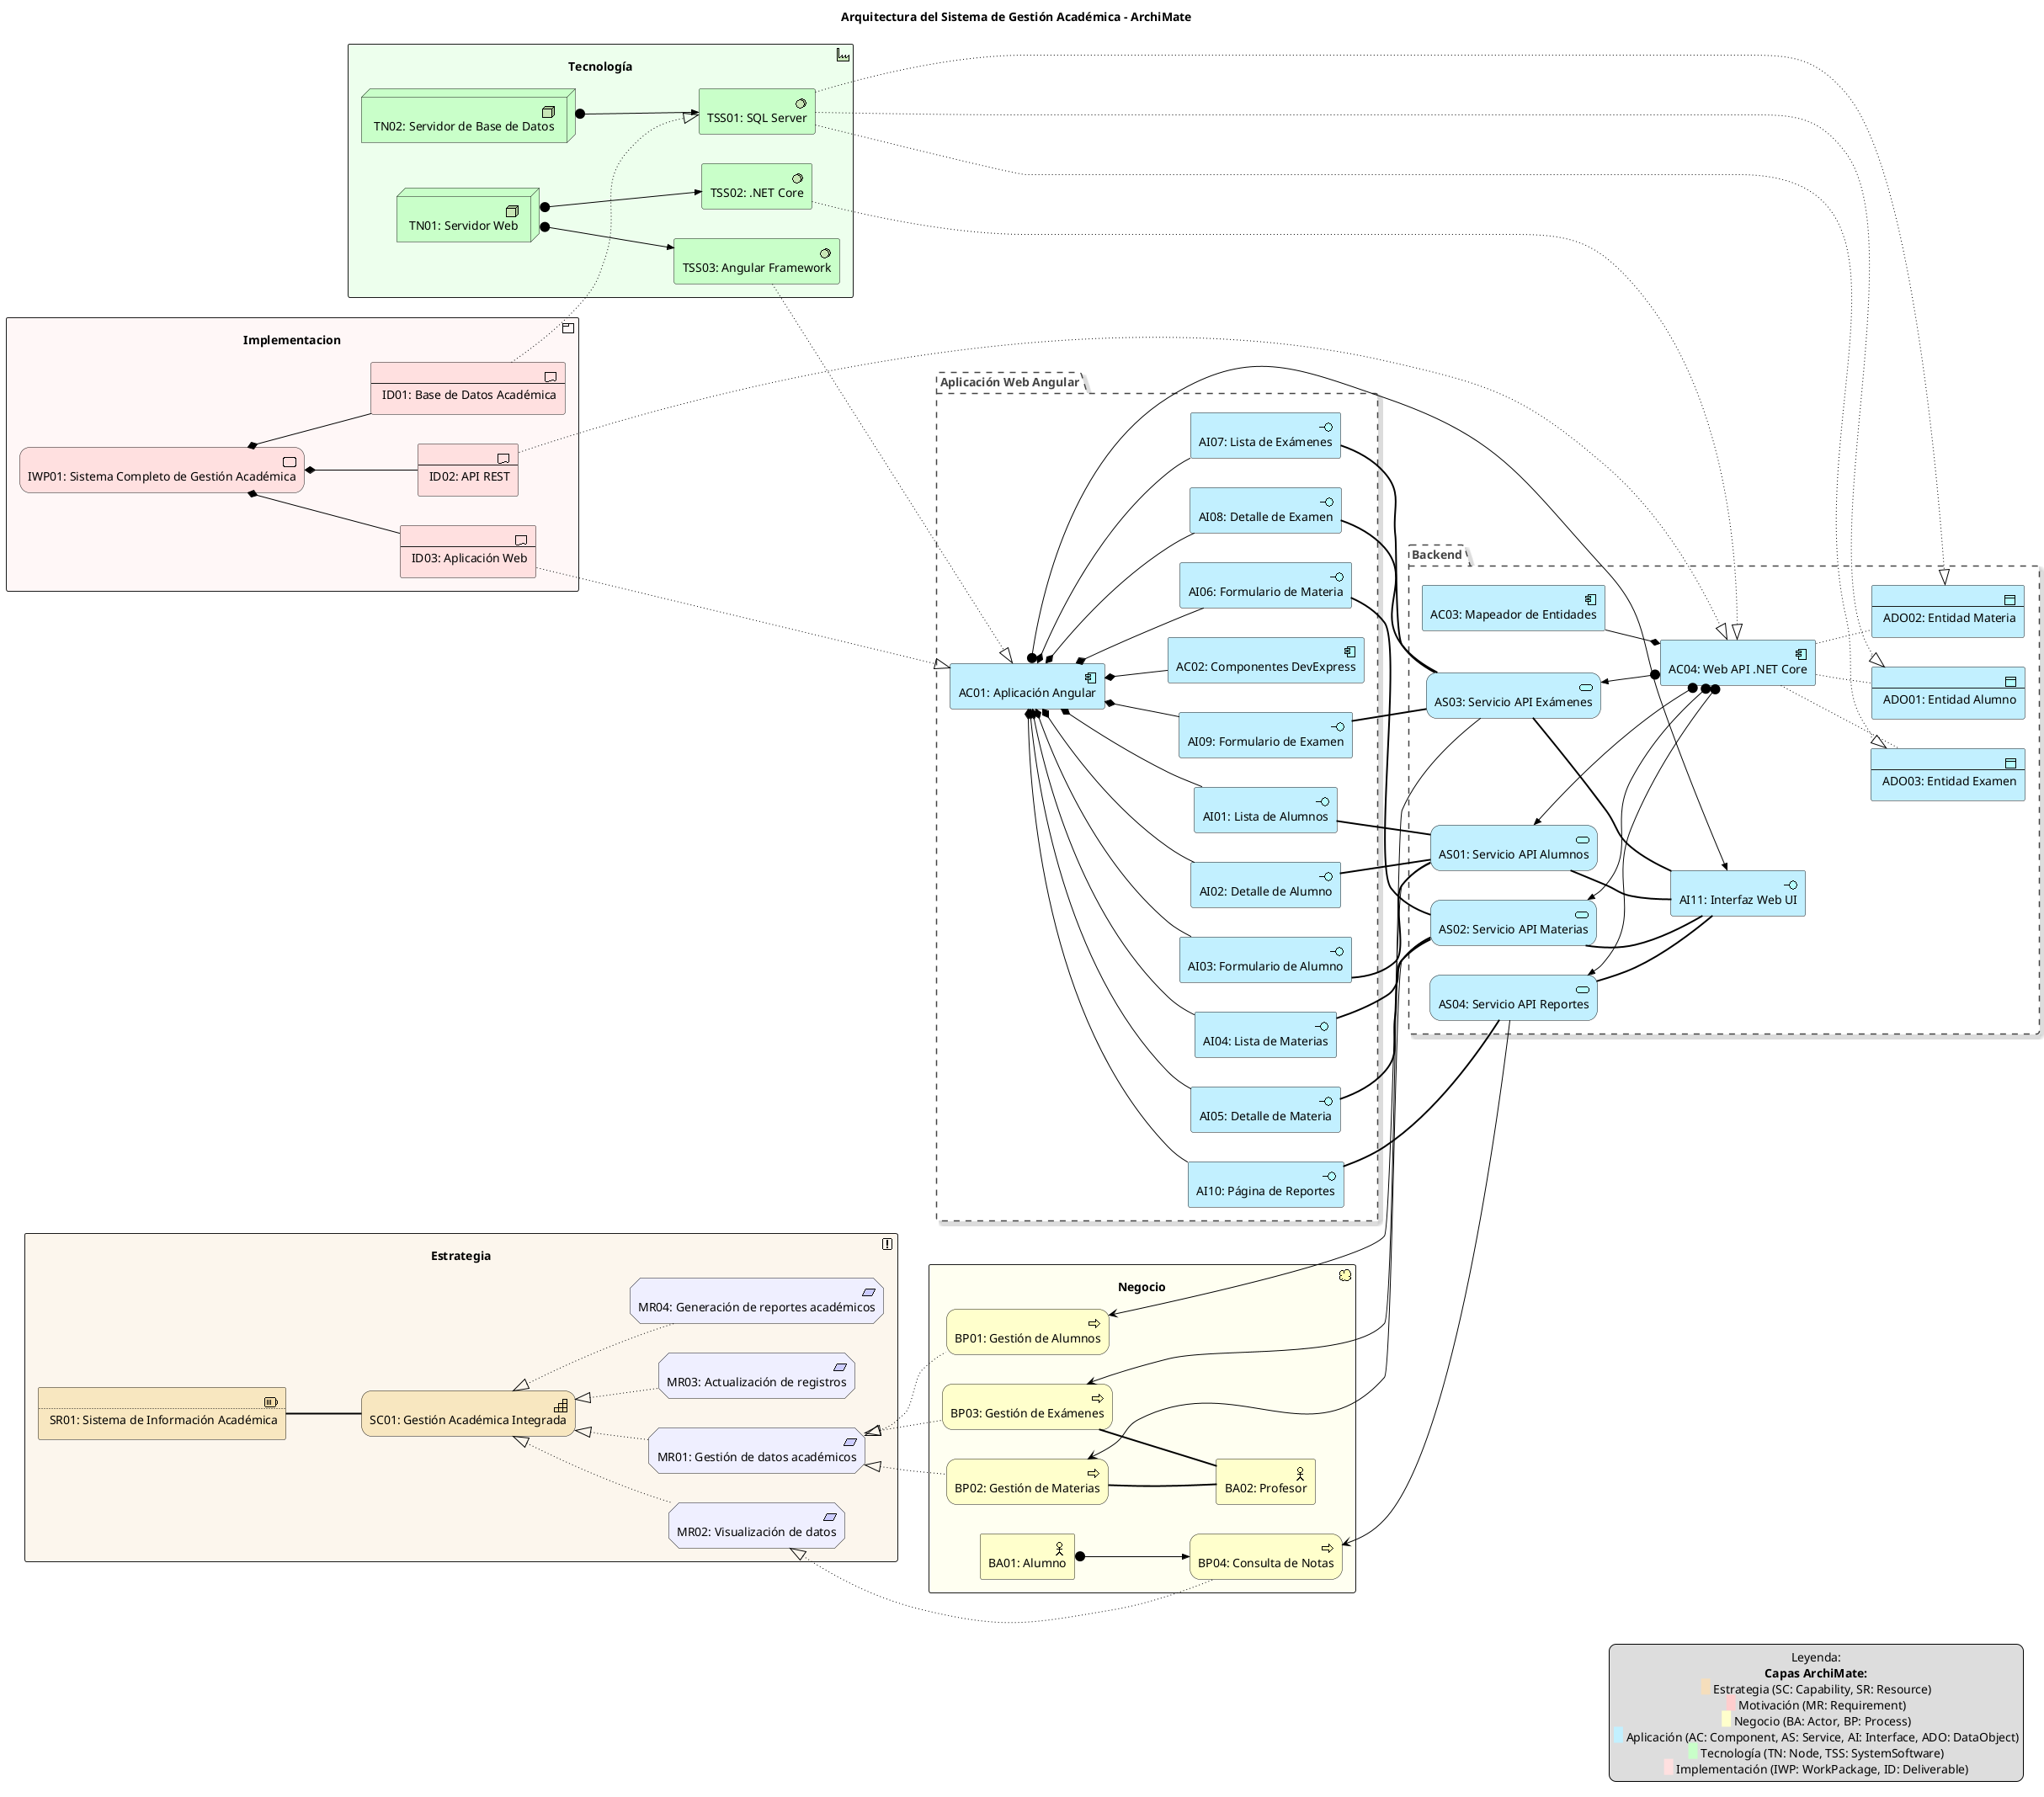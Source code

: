 @startuml Arquitectura_Sistema_Gestion_Academica
!include <archimate/Archimate>

title "Arquitectura del Sistema de Gestión Académica - ArchiMate"
left to right direction

' Definición de colores para las capas
!define STRATEGY_COLOR #F5DEBC
!define STRATEGY_COLOR_LIGHT #F5DEBC44
!define BUSINESS_COLOR #FFFFCC
!define BUSINESS_COLOR_LIGHT #FFFFCC44
!define APPLICATION_COLOR #C2F0FF
!define TECHNOLOGY_COLOR #C9FFC9
!define TECHNOLOGY_COLOR_LIGHT #C9FFC955
!define MOTIVATION_COLOR #FFCECE
!define IMPLEMENTATION_COLOR #FFE0E0
!define IMPLEMENTATION_COLOR_LIGHT #FFE0E044


' Planificacion 
rectangle "Estrategia" as MotivationGroup1 <<$archimate/principle>> STRATEGY_COLOR_LIGHT {
    ' Capa de Estrategia (Strategy Layer)
    Strategy_Capability(CAP_GestionAcademica, "SC01: Gestión Académica Integrada")
    Strategy_Resource(RES_SistemaAcademico, "SR01: Sistema de Información Académica")

    ' Capa de Motivación (Motivation Layer)
    Motivation_Requirement(REQ_GestionDatos, "MR01: Gestión de datos académicos")
    Motivation_Requirement(REQ_Visualizacion, "MR02: Visualización de datos")
    Motivation_Requirement(REQ_Actualizacion, "MR03: Actualización de registros")
    Motivation_Requirement(REQ_Reportes, "MR04: Generación de reportes académicos")
}   

' Funcional
rectangle "Negocio" as BusinessGroup1 <<$archimate/business-meaning>> BUSINESS_COLOR_LIGHT {
    ' Capa de Negocio (Business Layer)
    Business_Actor(ACT_Alumno, "BA01: Alumno")
    Business_Actor(ACT_Profesor, "BA02: Profesor")
    Business_Process(PROC_GestionAlumnos, "BP01: Gestión de Alumnos")
    Business_Process(PROC_GestionMaterias, "BP02: Gestión de Materias")
    Business_Process(PROC_GestionExamenes, "BP03: Gestión de Exámenes")
    Business_Process(PROC_ConsultaNotas, "BP04: Consulta de Notas")
}

' Capa de Aplicación (Application Layer)
Grouping(FrontEnd, "Aplicación Web Angular") {
    Application_Component(COMP_AppAngular, "AC01: Aplicación Angular")
    Application_Component(COMP_DevExpress, "AC02: Componentes DevExpress")
    
    ' Páginas web para CRUD de Alumnos
    Application_Interface(UI_AlumnosLista, "AI01: Lista de Alumnos") 
    Application_Interface(UI_AlumnosDetalle, "AI02: Detalle de Alumno")
    Application_Interface(UI_AlumnosForm, "AI03: Formulario de Alumno")
    
    ' Páginas web para CRUD de Materias
    Application_Interface(UI_MateriasLista, "AI04: Lista de Materias")
    Application_Interface(UI_MateriasDetalle, "AI05: Detalle de Materia")
    Application_Interface(UI_MateriasForm, "AI06: Formulario de Materia")
    
    ' Páginas web para CRUD de Exámenes
    Application_Interface(UI_ExamenesLista, "AI07: Lista de Exámenes")
    Application_Interface(UI_ExamenesDetalle, "AI08: Detalle de Examen")
    Application_Interface(UI_ExamenesForm, "AI09: Formulario de Examen")
    
    ' Página de reportes
    Application_Interface(UI_Reportes, "AI10: Página de Reportes")
}

' Servicios
Grouping(BackEnd, "Backend"){
    Application_Component(COMP_Mapeador, "AC03: Mapeador de Entidades")
    Application_Component(COMP_WebAPI, "AC04: Web API .NET Core")
    Application_Interface(INT_WebUI, "AI11: Interfaz Web UI")

    Application_Service(SERV_AlumnosAPI, "AS01: Servicio API Alumnos")
    Application_Service(SERV_MateriasAPI, "AS02: Servicio API Materias")
    Application_Service(SERV_ExamenesAPI, "AS03: Servicio API Exámenes")
    Application_Service(SERV_ReportesAPI, "AS04: Servicio API Reportes")

    Application_DataObject(OBJ_DBAlumnos, "ADO01: Entidad Alumno")
    Application_DataObject(OBJ_DBMaterias, "ADO02: Entidad Materia")
    Application_DataObject(OBJ_DBExamenes, "ADO03: Entidad Examen")
}

' Infraestructura
rectangle "Tecnología" as TechnologyGroup1 <<$archimate/physical-facility>> TECHNOLOGY_COLOR_LIGHT {
    ' Capa de Tecnología (Technology Layer)
    Technology_Node(NODE_WebServer, "TN01: Servidor Web")
    Technology_Node(NODE_DBServer, "TN02: Servidor de Base de Datos")
    Technology_SystemSoftware(SYS_SQLServer, "TSS01: SQL Server")
    Technology_SystemSoftware(SYS_NetCore, "TSS02: .NET Core")
    Technology_SystemSoftware(SYS_Angular, "TSS03: Angular Framework")
    
}

' Implementacion
rectangle "Implementacion" as ImplementationGroup1 <<$archimate/product>> IMPLEMENTATION_COLOR_LIGHT {
    ' Capa de Implementación y Migración (Implementation & Migration Layer)
    Implementation_WorkPackage(WP_Sistema, "IWP01: Sistema Completo de Gestión Académica")
    Implementation_Deliverable(DEL_BaseDatos, "ID01: Base de Datos Académica")
    Implementation_Deliverable(DEL_APIRest, "ID02: API REST")
    Implementation_Deliverable(DEL_WebApp, "ID03: Aplicación Web")
}

' Relaciones entre capas de Estrategia y Motivación
Rel_Realization_Up(REQ_GestionDatos, CAP_GestionAcademica)
Rel_Realization_Up(REQ_Visualizacion, CAP_GestionAcademica)
Rel_Realization_Up(REQ_Actualizacion, CAP_GestionAcademica)
Rel_Realization_Up(REQ_Reportes, CAP_GestionAcademica)
Rel_Association_Up(CAP_GestionAcademica, RES_SistemaAcademico)

' Relaciones entre capas de Negocio y Motivación
Rel_Realization_Up(PROC_GestionAlumnos, REQ_GestionDatos)
Rel_Realization_Up(PROC_GestionMaterias, REQ_GestionDatos)
Rel_Realization_Up(PROC_GestionExamenes, REQ_GestionDatos)
Rel_Realization_Up(PROC_ConsultaNotas, REQ_Visualizacion)

' Relaciones entre actores y procesos
Rel_Assignment(ACT_Alumno, PROC_ConsultaNotas)
Rel_Association_Up(ACT_Profesor, PROC_GestionExamenes)
Rel_Association_Up(ACT_Profesor, PROC_GestionMaterias)

' Relaciones entre capas de Aplicación y Negocio
Rel_Serving_Up(SERV_AlumnosAPI, PROC_GestionAlumnos)
Rel_Serving_Up(SERV_MateriasAPI, PROC_GestionMaterias)
Rel_Serving_Up(SERV_ExamenesAPI, PROC_GestionExamenes)
Rel_Serving_Up(SERV_ReportesAPI, PROC_ConsultaNotas)
Rel_Assignment_Up(COMP_WebAPI, SERV_AlumnosAPI)
Rel_Assignment_Up(COMP_WebAPI, SERV_MateriasAPI)
Rel_Assignment_Up(COMP_WebAPI, SERV_ExamenesAPI)
Rel_Assignment_Up(COMP_WebAPI, SERV_ReportesAPI)
Rel_Composition_Up(COMP_WebAPI, COMP_Mapeador)
Rel_Assignment_Up(COMP_AppAngular, INT_WebUI)
Rel_Composition(COMP_AppAngular, COMP_DevExpress)

' Relaciones de las páginas web con la app de Angular
Rel_Composition(COMP_AppAngular, UI_AlumnosLista)
Rel_Composition(COMP_AppAngular, UI_AlumnosDetalle)
Rel_Composition(COMP_AppAngular, UI_AlumnosForm)
Rel_Composition(COMP_AppAngular, UI_MateriasLista)
Rel_Composition(COMP_AppAngular, UI_MateriasDetalle)
Rel_Composition(COMP_AppAngular, UI_MateriasForm)
Rel_Composition(COMP_AppAngular, UI_ExamenesLista)
Rel_Composition(COMP_AppAngular, UI_ExamenesDetalle)
Rel_Composition(COMP_AppAngular, UI_ExamenesForm)
Rel_Composition(COMP_AppAngular, UI_Reportes)

' Relaciones de las páginas con los servicios de API
Rel_Association(UI_AlumnosLista, SERV_AlumnosAPI)
Rel_Association(UI_AlumnosDetalle, SERV_AlumnosAPI)
Rel_Association(UI_AlumnosForm, SERV_AlumnosAPI)
Rel_Association(UI_MateriasLista, SERV_MateriasAPI)
Rel_Association(UI_MateriasDetalle, SERV_MateriasAPI)
Rel_Association(UI_MateriasForm, SERV_MateriasAPI)
Rel_Association(UI_ExamenesLista, SERV_ExamenesAPI)
Rel_Association(UI_ExamenesDetalle, SERV_ExamenesAPI)
Rel_Association(UI_ExamenesForm, SERV_ExamenesAPI)
Rel_Association(UI_Reportes, SERV_ReportesAPI)

' Relaciones entre capas de Tecnología y Aplicación
Rel_Realization(SYS_NetCore, COMP_WebAPI)
Rel_Realization(SYS_Angular, COMP_AppAngular)
Rel_Realization(SYS_SQLServer, OBJ_DBAlumnos)
Rel_Realization(SYS_SQLServer, OBJ_DBMaterias)
Rel_Realization(SYS_SQLServer, OBJ_DBExamenes)
Rel_Access(COMP_WebAPI, OBJ_DBAlumnos)
Rel_Access(COMP_WebAPI, OBJ_DBMaterias)
Rel_Access(COMP_WebAPI, OBJ_DBExamenes)
Rel_Association_Up(INT_WebUI, SERV_AlumnosAPI)
Rel_Association_Up(INT_WebUI, SERV_MateriasAPI)
Rel_Association_Up(INT_WebUI, SERV_ExamenesAPI)
Rel_Association_Up(INT_WebUI, SERV_ReportesAPI)
Rel_Assignment(NODE_WebServer, SYS_NetCore)
Rel_Assignment(NODE_WebServer, SYS_Angular)
Rel_Assignment(NODE_DBServer, SYS_SQLServer)

' Relaciones con la capa de Implementación
Rel_Composition(WP_Sistema, DEL_BaseDatos)
Rel_Composition(WP_Sistema, DEL_APIRest)
Rel_Composition(WP_Sistema, DEL_WebApp)
Rel_Realization(DEL_BaseDatos, SYS_SQLServer)
Rel_Realization(DEL_APIRest, COMP_WebAPI)
Rel_Realization(DEL_WebApp, COMP_AppAngular)

legend right
  Leyenda:
  <b>Capas ArchiMate:</b>
  <back:STRATEGY_COLOR>   </back> Estrategia (SC: Capability, SR: Resource)
  <back:MOTIVATION_COLOR>   </back> Motivación (MR: Requirement)
  <back:BUSINESS_COLOR>   </back> Negocio (BA: Actor, BP: Process)
  <back:APPLICATION_COLOR>   </back> Aplicación (AC: Component, AS: Service, AI: Interface, ADO: DataObject)
  <back:TECHNOLOGY_COLOR>   </back> Tecnología (TN: Node, TSS: SystemSoftware)
  <back:IMPLEMENTATION_COLOR>   </back> Implementación (IWP: WorkPackage, ID: Deliverable)
endlegend

@enduml 